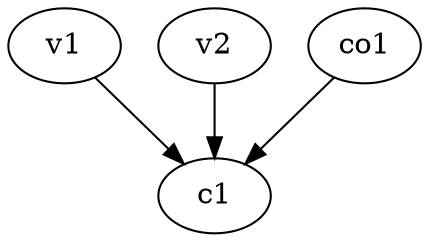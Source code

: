 strict digraph  {
c1;
v1;
v2;
co1;
v1 -> c1  [weight=1];
v2 -> c1  [weight=1];
co1 -> c1  [weight=1];
}
